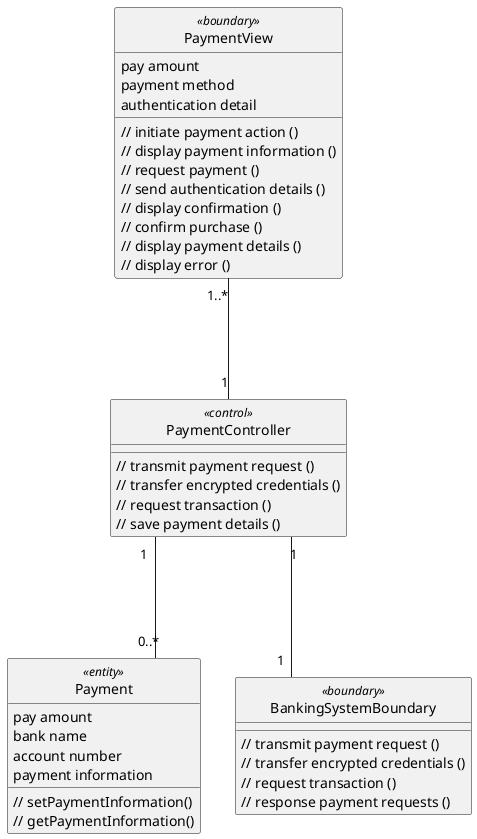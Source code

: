 @startuml 
skinparam classAttributeIconSize 0
skinparam linetype ortho
hide circle
class PaymentView <<boundary>> {
    pay amount
    payment method
    authentication detail

    // initiate payment action ()
    // display payment information ()
    // request payment ()
    // send authentication details ()
    // display confirmation ()
    // confirm purchase ()
    // display payment details ()
    // display error ()

    }

class PaymentController <<control>> {
    // transmit payment request ()
    // transfer encrypted credentials ()
    // request transaction ()
    // save payment details ()

    }

class Payment <<entity>> {
    pay amount
    bank name
    account number
    payment information

    // setPaymentInformation()
    // getPaymentInformation()

    }

class BankingSystemBoundary <<boundary>> {
    // transmit payment request ()
    // transfer encrypted credentials ()
    // request transaction ()
    // response payment requests ()

    }

PaymentView "1..*" --- "1" PaymentController

PaymentController "1" --- "0..*" Payment

PaymentController "1" --- "1" BankingSystemBoundary

@enduml